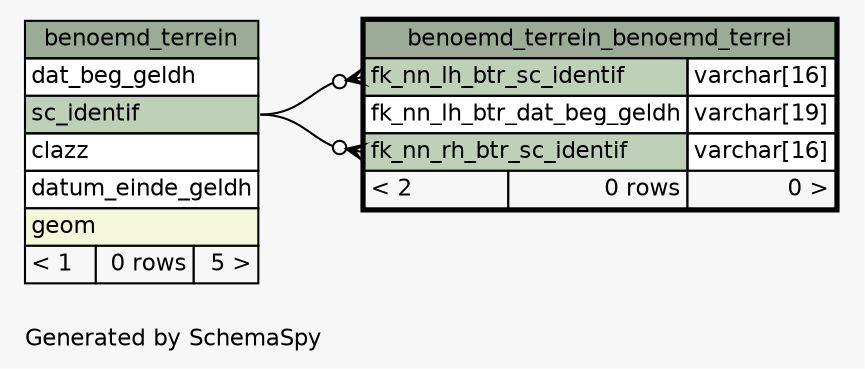 // dot 2.40.1 on Linux 4.18.0-11-generic
// SchemaSpy rev Unknown
digraph "oneDegreeRelationshipsDiagram" {
  graph [
    rankdir="RL"
    bgcolor="#f7f7f7"
    label="\nGenerated by SchemaSpy"
    labeljust="l"
    nodesep="0.18"
    ranksep="0.46"
    fontname="Helvetica"
    fontsize="11"
  ];
  node [
    fontname="Helvetica"
    fontsize="11"
    shape="plaintext"
  ];
  edge [
    arrowsize="0.8"
  ];
  "benoemd_terrein_benoemd_terrei":"fk_nn_lh_btr_sc_identif":w -> "benoemd_terrein":"sc_identif":e [arrowhead=none dir=back arrowtail=crowodot];
  "benoemd_terrein_benoemd_terrei":"fk_nn_rh_btr_sc_identif":w -> "benoemd_terrein":"sc_identif":e [arrowhead=none dir=back arrowtail=crowodot];
  "benoemd_terrein" [
    label=<
    <TABLE BORDER="0" CELLBORDER="1" CELLSPACING="0" BGCOLOR="#ffffff">
      <TR><TD COLSPAN="3" BGCOLOR="#9bab96" ALIGN="CENTER">benoemd_terrein</TD></TR>
      <TR><TD PORT="dat_beg_geldh" COLSPAN="3" ALIGN="LEFT">dat_beg_geldh</TD></TR>
      <TR><TD PORT="sc_identif" COLSPAN="3" BGCOLOR="#bed1b8" ALIGN="LEFT">sc_identif</TD></TR>
      <TR><TD PORT="clazz" COLSPAN="3" ALIGN="LEFT">clazz</TD></TR>
      <TR><TD PORT="datum_einde_geldh" COLSPAN="3" ALIGN="LEFT">datum_einde_geldh</TD></TR>
      <TR><TD PORT="geom" COLSPAN="3" BGCOLOR="#f4f7da" ALIGN="LEFT">geom</TD></TR>
      <TR><TD ALIGN="LEFT" BGCOLOR="#f7f7f7">&lt; 1</TD><TD ALIGN="RIGHT" BGCOLOR="#f7f7f7">0 rows</TD><TD ALIGN="RIGHT" BGCOLOR="#f7f7f7">5 &gt;</TD></TR>
    </TABLE>>
    URL="benoemd_terrein.html"
    tooltip="benoemd_terrein"
  ];
  "benoemd_terrein_benoemd_terrei" [
    label=<
    <TABLE BORDER="2" CELLBORDER="1" CELLSPACING="0" BGCOLOR="#ffffff">
      <TR><TD COLSPAN="3" BGCOLOR="#9bab96" ALIGN="CENTER">benoemd_terrein_benoemd_terrei</TD></TR>
      <TR><TD PORT="fk_nn_lh_btr_sc_identif" COLSPAN="2" BGCOLOR="#bed1b8" ALIGN="LEFT">fk_nn_lh_btr_sc_identif</TD><TD PORT="fk_nn_lh_btr_sc_identif.type" ALIGN="LEFT">varchar[16]</TD></TR>
      <TR><TD PORT="fk_nn_lh_btr_dat_beg_geldh" COLSPAN="2" ALIGN="LEFT">fk_nn_lh_btr_dat_beg_geldh</TD><TD PORT="fk_nn_lh_btr_dat_beg_geldh.type" ALIGN="LEFT">varchar[19]</TD></TR>
      <TR><TD PORT="fk_nn_rh_btr_sc_identif" COLSPAN="2" BGCOLOR="#bed1b8" ALIGN="LEFT">fk_nn_rh_btr_sc_identif</TD><TD PORT="fk_nn_rh_btr_sc_identif.type" ALIGN="LEFT">varchar[16]</TD></TR>
      <TR><TD ALIGN="LEFT" BGCOLOR="#f7f7f7">&lt; 2</TD><TD ALIGN="RIGHT" BGCOLOR="#f7f7f7">0 rows</TD><TD ALIGN="RIGHT" BGCOLOR="#f7f7f7">0 &gt;</TD></TR>
    </TABLE>>
    URL="benoemd_terrein_benoemd_terrei.html"
    tooltip="benoemd_terrein_benoemd_terrei"
  ];
}
